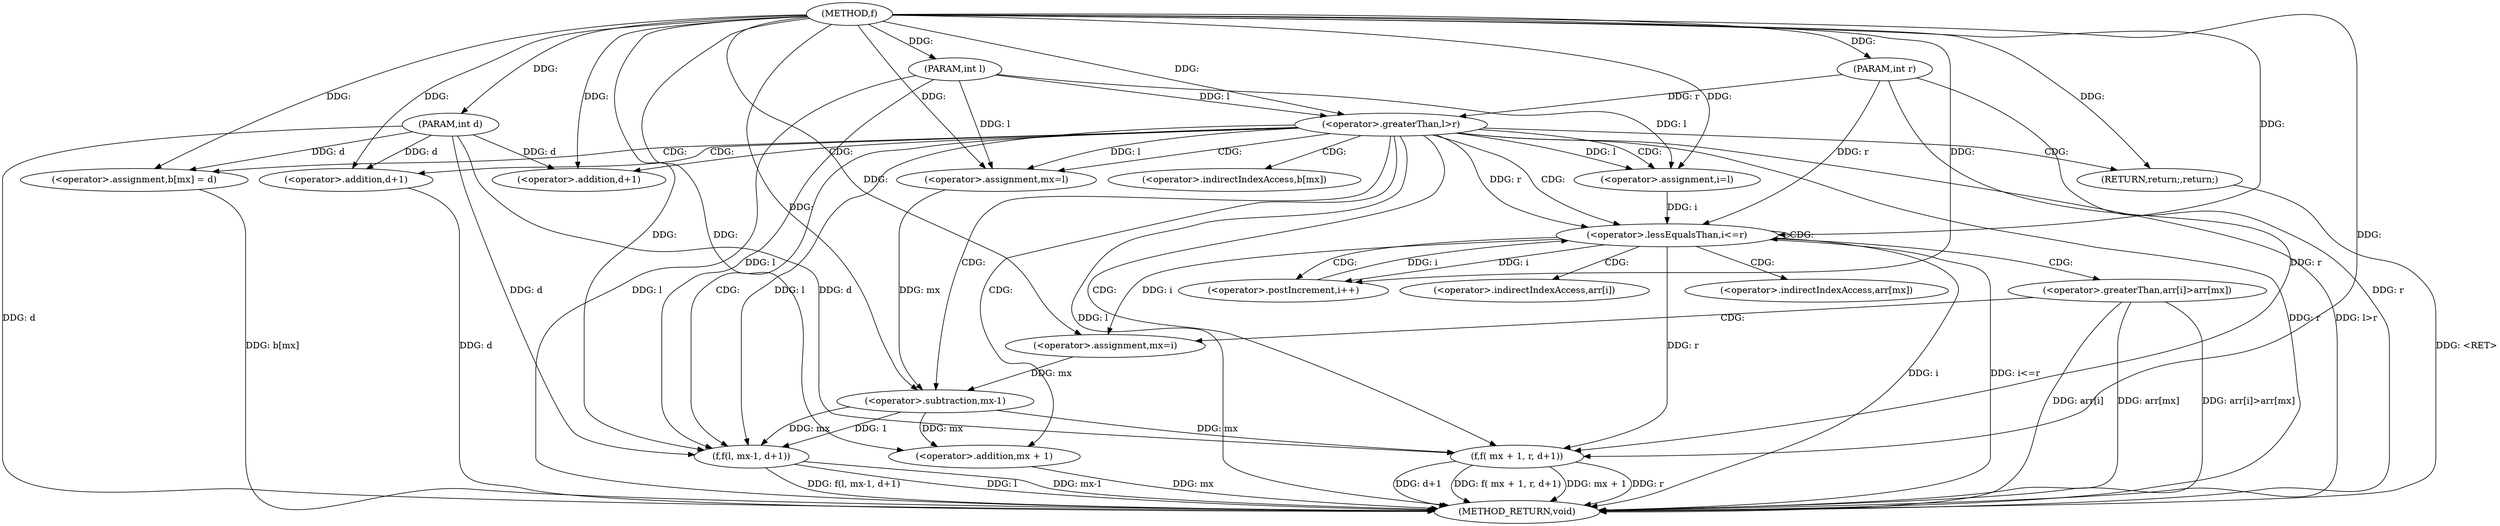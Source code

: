 digraph "f" {  
"1000101" [label = "(METHOD,f)" ]
"1000158" [label = "(METHOD_RETURN,void)" ]
"1000102" [label = "(PARAM,int l)" ]
"1000103" [label = "(PARAM,int r)" ]
"1000104" [label = "(PARAM,int d)" ]
"1000112" [label = "(<operator>.assignment,mx=l)" ]
"1000137" [label = "(<operator>.assignment,b[mx] = d)" ]
"1000142" [label = "(f,f(l, mx-1, d+1))" ]
"1000150" [label = "(f,f( mx + 1, r, d+1))" ]
"1000107" [label = "(<operator>.greaterThan,l>r)" ]
"1000110" [label = "(RETURN,return;,return;)" ]
"1000117" [label = "(<operator>.assignment,i=l)" ]
"1000120" [label = "(<operator>.lessEqualsThan,i<=r)" ]
"1000123" [label = "(<operator>.postIncrement,i++)" ]
"1000144" [label = "(<operator>.subtraction,mx-1)" ]
"1000147" [label = "(<operator>.addition,d+1)" ]
"1000151" [label = "(<operator>.addition,mx + 1)" ]
"1000155" [label = "(<operator>.addition,d+1)" ]
"1000127" [label = "(<operator>.greaterThan,arr[i]>arr[mx])" ]
"1000134" [label = "(<operator>.assignment,mx=i)" ]
"1000138" [label = "(<operator>.indirectIndexAccess,b[mx])" ]
"1000128" [label = "(<operator>.indirectIndexAccess,arr[i])" ]
"1000131" [label = "(<operator>.indirectIndexAccess,arr[mx])" ]
  "1000102" -> "1000158"  [ label = "DDG: l"] 
  "1000103" -> "1000158"  [ label = "DDG: r"] 
  "1000104" -> "1000158"  [ label = "DDG: d"] 
  "1000107" -> "1000158"  [ label = "DDG: l"] 
  "1000107" -> "1000158"  [ label = "DDG: r"] 
  "1000107" -> "1000158"  [ label = "DDG: l>r"] 
  "1000120" -> "1000158"  [ label = "DDG: i"] 
  "1000120" -> "1000158"  [ label = "DDG: i<=r"] 
  "1000137" -> "1000158"  [ label = "DDG: b[mx]"] 
  "1000142" -> "1000158"  [ label = "DDG: l"] 
  "1000142" -> "1000158"  [ label = "DDG: mx-1"] 
  "1000142" -> "1000158"  [ label = "DDG: f(l, mx-1, d+1)"] 
  "1000151" -> "1000158"  [ label = "DDG: mx"] 
  "1000150" -> "1000158"  [ label = "DDG: mx + 1"] 
  "1000150" -> "1000158"  [ label = "DDG: r"] 
  "1000155" -> "1000158"  [ label = "DDG: d"] 
  "1000150" -> "1000158"  [ label = "DDG: d+1"] 
  "1000150" -> "1000158"  [ label = "DDG: f( mx + 1, r, d+1)"] 
  "1000127" -> "1000158"  [ label = "DDG: arr[i]"] 
  "1000127" -> "1000158"  [ label = "DDG: arr[mx]"] 
  "1000127" -> "1000158"  [ label = "DDG: arr[i]>arr[mx]"] 
  "1000110" -> "1000158"  [ label = "DDG: <RET>"] 
  "1000101" -> "1000102"  [ label = "DDG: "] 
  "1000101" -> "1000103"  [ label = "DDG: "] 
  "1000101" -> "1000104"  [ label = "DDG: "] 
  "1000107" -> "1000112"  [ label = "DDG: l"] 
  "1000102" -> "1000112"  [ label = "DDG: l"] 
  "1000101" -> "1000112"  [ label = "DDG: "] 
  "1000104" -> "1000137"  [ label = "DDG: d"] 
  "1000101" -> "1000137"  [ label = "DDG: "] 
  "1000101" -> "1000110"  [ label = "DDG: "] 
  "1000102" -> "1000117"  [ label = "DDG: l"] 
  "1000101" -> "1000117"  [ label = "DDG: "] 
  "1000107" -> "1000117"  [ label = "DDG: l"] 
  "1000102" -> "1000142"  [ label = "DDG: l"] 
  "1000101" -> "1000142"  [ label = "DDG: "] 
  "1000107" -> "1000142"  [ label = "DDG: l"] 
  "1000104" -> "1000142"  [ label = "DDG: d"] 
  "1000144" -> "1000142"  [ label = "DDG: 1"] 
  "1000144" -> "1000142"  [ label = "DDG: mx"] 
  "1000101" -> "1000150"  [ label = "DDG: "] 
  "1000144" -> "1000150"  [ label = "DDG: mx"] 
  "1000104" -> "1000150"  [ label = "DDG: d"] 
  "1000120" -> "1000150"  [ label = "DDG: r"] 
  "1000103" -> "1000150"  [ label = "DDG: r"] 
  "1000102" -> "1000107"  [ label = "DDG: l"] 
  "1000101" -> "1000107"  [ label = "DDG: "] 
  "1000103" -> "1000107"  [ label = "DDG: r"] 
  "1000117" -> "1000120"  [ label = "DDG: i"] 
  "1000123" -> "1000120"  [ label = "DDG: i"] 
  "1000101" -> "1000120"  [ label = "DDG: "] 
  "1000107" -> "1000120"  [ label = "DDG: r"] 
  "1000103" -> "1000120"  [ label = "DDG: r"] 
  "1000120" -> "1000123"  [ label = "DDG: i"] 
  "1000101" -> "1000123"  [ label = "DDG: "] 
  "1000112" -> "1000144"  [ label = "DDG: mx"] 
  "1000134" -> "1000144"  [ label = "DDG: mx"] 
  "1000101" -> "1000144"  [ label = "DDG: "] 
  "1000104" -> "1000147"  [ label = "DDG: d"] 
  "1000101" -> "1000147"  [ label = "DDG: "] 
  "1000144" -> "1000151"  [ label = "DDG: mx"] 
  "1000101" -> "1000151"  [ label = "DDG: "] 
  "1000104" -> "1000155"  [ label = "DDG: d"] 
  "1000101" -> "1000155"  [ label = "DDG: "] 
  "1000120" -> "1000134"  [ label = "DDG: i"] 
  "1000101" -> "1000134"  [ label = "DDG: "] 
  "1000107" -> "1000110"  [ label = "CDG: "] 
  "1000107" -> "1000112"  [ label = "CDG: "] 
  "1000107" -> "1000120"  [ label = "CDG: "] 
  "1000107" -> "1000117"  [ label = "CDG: "] 
  "1000107" -> "1000142"  [ label = "CDG: "] 
  "1000107" -> "1000155"  [ label = "CDG: "] 
  "1000107" -> "1000137"  [ label = "CDG: "] 
  "1000107" -> "1000147"  [ label = "CDG: "] 
  "1000107" -> "1000151"  [ label = "CDG: "] 
  "1000107" -> "1000150"  [ label = "CDG: "] 
  "1000107" -> "1000144"  [ label = "CDG: "] 
  "1000107" -> "1000138"  [ label = "CDG: "] 
  "1000120" -> "1000131"  [ label = "CDG: "] 
  "1000120" -> "1000120"  [ label = "CDG: "] 
  "1000120" -> "1000127"  [ label = "CDG: "] 
  "1000120" -> "1000128"  [ label = "CDG: "] 
  "1000120" -> "1000123"  [ label = "CDG: "] 
  "1000127" -> "1000134"  [ label = "CDG: "] 
}

